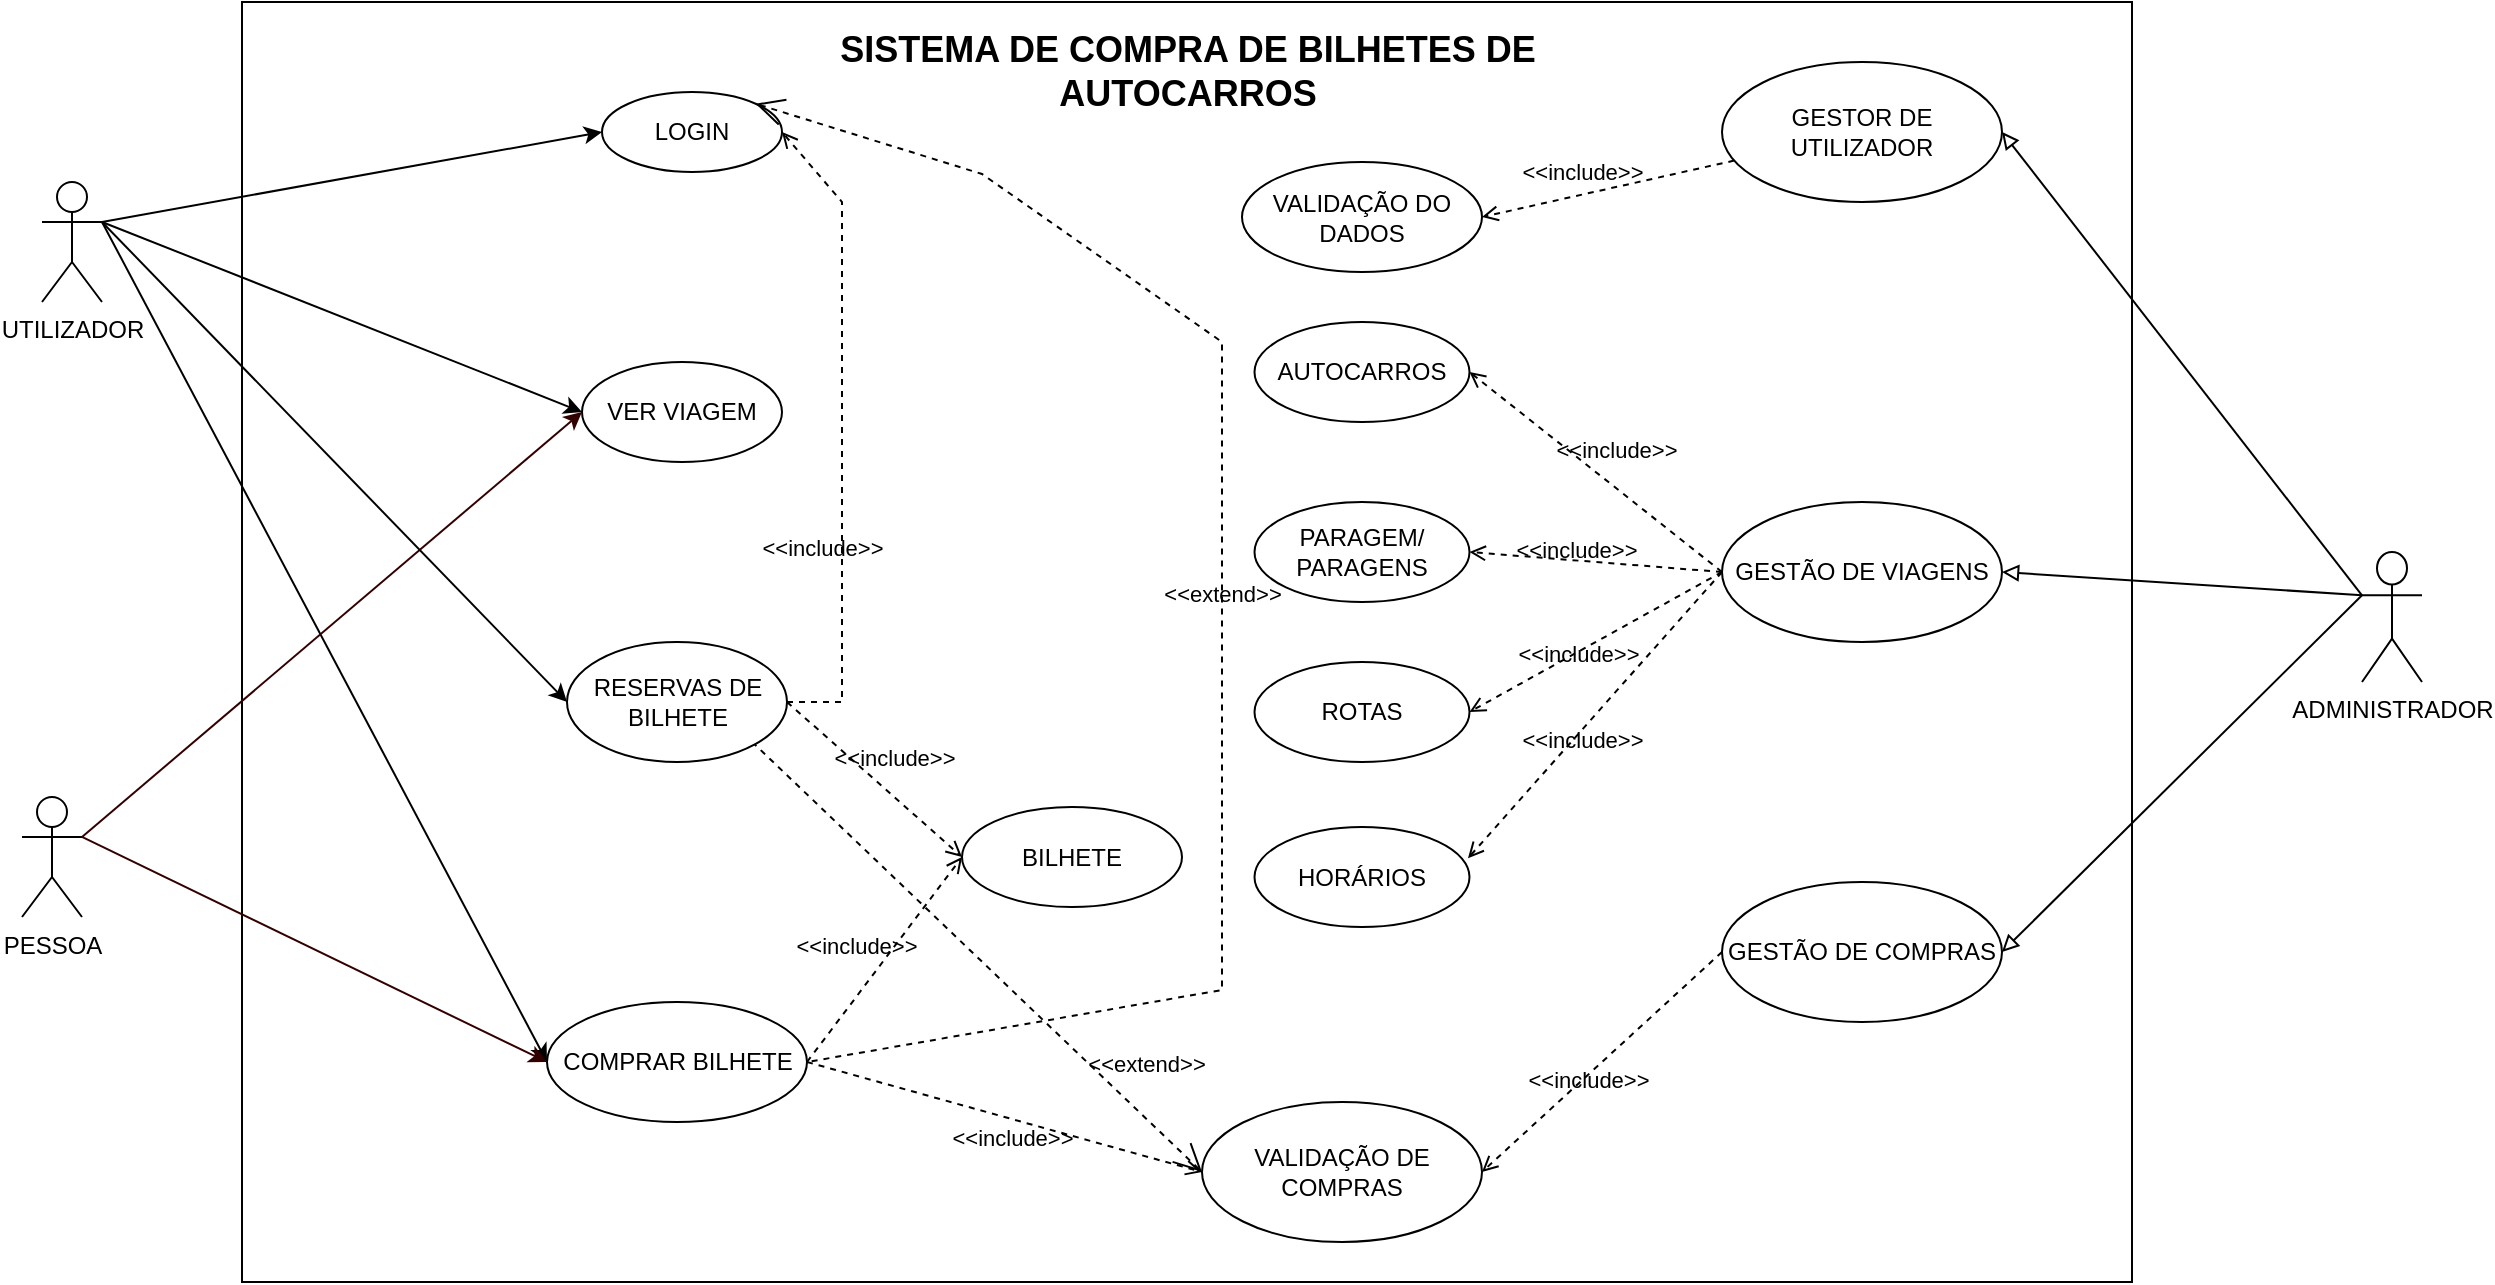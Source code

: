 <mxfile version="22.1.16" type="device">
  <diagram id="hCrEUuTu2UN7iCm4cpHP" name="Página-1">
    <mxGraphModel dx="1194" dy="1897" grid="1" gridSize="10" guides="1" tooltips="1" connect="1" arrows="1" fold="1" page="1" pageScale="1" pageWidth="2000" pageHeight="1200" math="0" shadow="0">
      <root>
        <mxCell id="0" />
        <mxCell id="1" parent="0" />
        <mxCell id="6HrJbvtwqy3MfszpjiQz-10" value="" style="whiteSpace=wrap;html=1;" parent="1" vertex="1">
          <mxGeometry x="160" y="-50" width="945" height="640" as="geometry" />
        </mxCell>
        <mxCell id="-I8cECFe-y7NdfS8BoJj-2" value="LOGIN" style="ellipse;whiteSpace=wrap;html=1;" parent="1" vertex="1">
          <mxGeometry x="340" y="-5" width="90" height="40" as="geometry" />
        </mxCell>
        <mxCell id="-I8cECFe-y7NdfS8BoJj-3" value="COMPRAR BILHETE" style="ellipse;whiteSpace=wrap;html=1;" parent="1" vertex="1">
          <mxGeometry x="312.5" y="450" width="130" height="60" as="geometry" />
        </mxCell>
        <mxCell id="-I8cECFe-y7NdfS8BoJj-4" value="VER VIAGEM" style="ellipse;whiteSpace=wrap;html=1;" parent="1" vertex="1">
          <mxGeometry x="330" y="130" width="100" height="50" as="geometry" />
        </mxCell>
        <mxCell id="-I8cECFe-y7NdfS8BoJj-5" value="UTILIZADOR" style="shape=umlActor;verticalLabelPosition=bottom;verticalAlign=top;html=1;outlineConnect=0;" parent="1" vertex="1">
          <mxGeometry x="60" y="40" width="30" height="60" as="geometry" />
        </mxCell>
        <mxCell id="-I8cECFe-y7NdfS8BoJj-6" value="PESSOA" style="shape=umlActor;verticalLabelPosition=bottom;verticalAlign=top;html=1;outlineConnect=0;" parent="1" vertex="1">
          <mxGeometry x="50" y="347.5" width="30" height="60" as="geometry" />
        </mxCell>
        <mxCell id="-I8cECFe-y7NdfS8BoJj-8" value="" style="endArrow=classic;html=1;rounded=0;entryX=0;entryY=0.5;entryDx=0;entryDy=0;exitX=1;exitY=0.333;exitDx=0;exitDy=0;exitPerimeter=0;" parent="1" source="-I8cECFe-y7NdfS8BoJj-5" target="-I8cECFe-y7NdfS8BoJj-2" edge="1">
          <mxGeometry width="50" height="50" relative="1" as="geometry">
            <mxPoint x="140" y="120" as="sourcePoint" />
            <mxPoint x="190" y="70" as="targetPoint" />
          </mxGeometry>
        </mxCell>
        <mxCell id="-I8cECFe-y7NdfS8BoJj-9" value="" style="endArrow=classic;html=1;rounded=0;entryX=0;entryY=0.5;entryDx=0;entryDy=0;exitX=1;exitY=0.333;exitDx=0;exitDy=0;exitPerimeter=0;" parent="1" source="-I8cECFe-y7NdfS8BoJj-5" target="-I8cECFe-y7NdfS8BoJj-4" edge="1">
          <mxGeometry width="50" height="50" relative="1" as="geometry">
            <mxPoint x="140" y="120" as="sourcePoint" />
            <mxPoint x="190" y="70" as="targetPoint" />
          </mxGeometry>
        </mxCell>
        <mxCell id="-I8cECFe-y7NdfS8BoJj-10" value="" style="endArrow=classic;html=1;rounded=0;entryX=0;entryY=0.5;entryDx=0;entryDy=0;exitX=1;exitY=0.333;exitDx=0;exitDy=0;exitPerimeter=0;" parent="1" source="-I8cECFe-y7NdfS8BoJj-5" target="-I8cECFe-y7NdfS8BoJj-3" edge="1">
          <mxGeometry width="50" height="50" relative="1" as="geometry">
            <mxPoint x="140" y="120" as="sourcePoint" />
            <mxPoint x="190" y="70" as="targetPoint" />
          </mxGeometry>
        </mxCell>
        <mxCell id="-I8cECFe-y7NdfS8BoJj-11" value="" style="endArrow=classic;html=1;rounded=0;entryX=0;entryY=0.5;entryDx=0;entryDy=0;exitX=1;exitY=0.333;exitDx=0;exitDy=0;exitPerimeter=0;fillColor=#dae8fc;strokeColor=#330000;" parent="1" source="-I8cECFe-y7NdfS8BoJj-6" target="-I8cECFe-y7NdfS8BoJj-4" edge="1">
          <mxGeometry width="50" height="50" relative="1" as="geometry">
            <mxPoint x="140" y="300" as="sourcePoint" />
            <mxPoint x="190" y="250" as="targetPoint" />
          </mxGeometry>
        </mxCell>
        <mxCell id="-I8cECFe-y7NdfS8BoJj-12" value="" style="endArrow=classic;html=1;rounded=0;entryX=0;entryY=0.5;entryDx=0;entryDy=0;exitX=1;exitY=0.333;exitDx=0;exitDy=0;exitPerimeter=0;fillColor=#dae8fc;strokeColor=#330000;" parent="1" source="-I8cECFe-y7NdfS8BoJj-6" target="-I8cECFe-y7NdfS8BoJj-3" edge="1">
          <mxGeometry width="50" height="50" relative="1" as="geometry">
            <mxPoint x="140" y="300" as="sourcePoint" />
            <mxPoint x="190" y="250" as="targetPoint" />
          </mxGeometry>
        </mxCell>
        <mxCell id="-I8cECFe-y7NdfS8BoJj-15" value="RESERVAS DE BILHETE" style="ellipse;whiteSpace=wrap;html=1;" parent="1" vertex="1">
          <mxGeometry x="322.5" y="270" width="110" height="60" as="geometry" />
        </mxCell>
        <mxCell id="-I8cECFe-y7NdfS8BoJj-16" value="" style="endArrow=classic;html=1;rounded=0;exitX=1;exitY=0.333;exitDx=0;exitDy=0;exitPerimeter=0;entryX=0;entryY=0.5;entryDx=0;entryDy=0;" parent="1" source="-I8cECFe-y7NdfS8BoJj-5" target="-I8cECFe-y7NdfS8BoJj-15" edge="1">
          <mxGeometry width="50" height="50" relative="1" as="geometry">
            <mxPoint x="270" y="250" as="sourcePoint" />
            <mxPoint x="320" y="200" as="targetPoint" />
          </mxGeometry>
        </mxCell>
        <mxCell id="-I8cECFe-y7NdfS8BoJj-33" value="BILHETE" style="ellipse;whiteSpace=wrap;html=1;" parent="1" vertex="1">
          <mxGeometry x="520" y="352.5" width="110" height="50" as="geometry" />
        </mxCell>
        <mxCell id="-I8cECFe-y7NdfS8BoJj-38" value="ADMINISTRADOR" style="shape=umlActor;html=1;verticalLabelPosition=bottom;verticalAlign=top;align=center;" parent="1" vertex="1">
          <mxGeometry x="1220" y="225" width="30" height="65" as="geometry" />
        </mxCell>
        <mxCell id="-I8cECFe-y7NdfS8BoJj-39" value="" style="edgeStyle=none;html=1;endArrow=block;endFill=0;verticalAlign=bottom;rounded=0;exitX=0;exitY=0.333;exitDx=0;exitDy=0;exitPerimeter=0;entryX=1;entryY=0.5;entryDx=0;entryDy=0;" parent="1" source="-I8cECFe-y7NdfS8BoJj-38" target="-I8cECFe-y7NdfS8BoJj-37" edge="1">
          <mxGeometry width="160" relative="1" as="geometry">
            <mxPoint x="1225.46" y="258.287" as="sourcePoint" />
            <mxPoint x="1060" y="250.0" as="targetPoint" />
          </mxGeometry>
        </mxCell>
        <mxCell id="-I8cECFe-y7NdfS8BoJj-40" value="&amp;lt;&amp;lt;include&amp;gt;&amp;gt;" style="edgeStyle=none;html=1;endArrow=open;verticalAlign=bottom;dashed=1;labelBackgroundColor=none;rounded=0;entryX=1;entryY=0.5;entryDx=0;entryDy=0;" parent="1" source="-I8cECFe-y7NdfS8BoJj-45" target="6HrJbvtwqy3MfszpjiQz-9" edge="1">
          <mxGeometry x="0.211" y="-2" width="160" relative="1" as="geometry">
            <mxPoint x="570" y="460" as="sourcePoint" />
            <mxPoint x="560" y="100" as="targetPoint" />
            <Array as="points" />
            <mxPoint as="offset" />
          </mxGeometry>
        </mxCell>
        <mxCell id="-I8cECFe-y7NdfS8BoJj-45" value="GESTOR DE UTILIZADOR" style="ellipse;whiteSpace=wrap;html=1;" parent="1" vertex="1">
          <mxGeometry x="900" y="-20" width="140" height="70" as="geometry" />
        </mxCell>
        <mxCell id="-I8cECFe-y7NdfS8BoJj-46" value="" style="edgeStyle=none;html=1;endArrow=block;endFill=0;verticalAlign=bottom;rounded=0;exitX=0;exitY=0.333;exitDx=0;exitDy=0;exitPerimeter=0;entryX=1;entryY=0.5;entryDx=0;entryDy=0;" parent="1" source="-I8cECFe-y7NdfS8BoJj-38" target="-I8cECFe-y7NdfS8BoJj-45" edge="1">
          <mxGeometry width="160" relative="1" as="geometry">
            <mxPoint x="570" y="450" as="sourcePoint" />
            <mxPoint x="1210" y="190" as="targetPoint" />
          </mxGeometry>
        </mxCell>
        <mxCell id="-I8cECFe-y7NdfS8BoJj-37" value="GESTÃO DE VIAGENS" style="ellipse;whiteSpace=wrap;html=1;" parent="1" vertex="1">
          <mxGeometry x="900" y="200" width="140" height="70" as="geometry" />
        </mxCell>
        <mxCell id="6HrJbvtwqy3MfszpjiQz-9" value="VALIDAÇÃO DO DADOS" style="ellipse;whiteSpace=wrap;html=1;" parent="1" vertex="1">
          <mxGeometry x="660" y="30" width="120" height="55" as="geometry" />
        </mxCell>
        <mxCell id="6HrJbvtwqy3MfszpjiQz-12" value="&lt;b&gt;&lt;font style=&quot;font-size: 18px;&quot;&gt;SISTEMA DE COMPRA DE BILHETES DE AUTOCARROS&lt;/font&gt;&lt;/b&gt;" style="text;html=1;strokeColor=none;fillColor=none;align=center;verticalAlign=middle;whiteSpace=wrap;rounded=0;" parent="1" vertex="1">
          <mxGeometry x="432.5" y="-30" width="400" height="30" as="geometry" />
        </mxCell>
        <mxCell id="V2syUrkmP1PcKkWoLG6z-3" value="&amp;lt;&amp;lt;include&amp;gt;&amp;gt;" style="edgeStyle=none;html=1;endArrow=open;verticalAlign=bottom;dashed=1;labelBackgroundColor=none;rounded=0;exitX=1;exitY=0.5;exitDx=0;exitDy=0;entryX=0;entryY=0.5;entryDx=0;entryDy=0;" parent="1" source="-I8cECFe-y7NdfS8BoJj-15" target="-I8cECFe-y7NdfS8BoJj-33" edge="1">
          <mxGeometry x="0.1" y="8" width="160" relative="1" as="geometry">
            <mxPoint x="388.941" y="310.005" as="sourcePoint" />
            <mxPoint x="500" y="378" as="targetPoint" />
            <mxPoint as="offset" />
          </mxGeometry>
        </mxCell>
        <mxCell id="V2syUrkmP1PcKkWoLG6z-4" value="GESTÃO DE COMPRAS" style="ellipse;whiteSpace=wrap;html=1;" parent="1" vertex="1">
          <mxGeometry x="900" y="390" width="140" height="70" as="geometry" />
        </mxCell>
        <mxCell id="V2syUrkmP1PcKkWoLG6z-5" value="&amp;lt;&amp;lt;include&amp;gt;&amp;gt;" style="edgeStyle=none;html=1;endArrow=open;verticalAlign=bottom;dashed=1;labelBackgroundColor=none;rounded=0;exitX=1;exitY=0.5;exitDx=0;exitDy=0;entryX=0;entryY=0.5;entryDx=0;entryDy=0;" parent="1" source="-I8cECFe-y7NdfS8BoJj-3" target="-I8cECFe-y7NdfS8BoJj-33" edge="1">
          <mxGeometry x="-0.163" y="9" width="160" relative="1" as="geometry">
            <mxPoint x="360" y="440" as="sourcePoint" />
            <mxPoint x="491.62" y="488" as="targetPoint" />
            <mxPoint x="-1" as="offset" />
          </mxGeometry>
        </mxCell>
        <mxCell id="V2syUrkmP1PcKkWoLG6z-7" value="&amp;lt;&amp;lt;include&amp;gt;&amp;gt;" style="edgeStyle=none;html=1;endArrow=open;verticalAlign=bottom;dashed=1;labelBackgroundColor=none;rounded=0;entryX=1;entryY=0.5;entryDx=0;entryDy=0;exitX=1;exitY=0.5;exitDx=0;exitDy=0;" parent="1" source="-I8cECFe-y7NdfS8BoJj-15" target="-I8cECFe-y7NdfS8BoJj-2" edge="1">
          <mxGeometry x="-0.41" y="10" width="160" relative="1" as="geometry">
            <mxPoint x="380" y="320" as="sourcePoint" />
            <mxPoint x="500.0" y="387.5" as="targetPoint" />
            <mxPoint as="offset" />
            <Array as="points">
              <mxPoint x="460" y="300" />
              <mxPoint x="460" y="50" />
            </Array>
          </mxGeometry>
        </mxCell>
        <mxCell id="V2syUrkmP1PcKkWoLG6z-8" value="&amp;lt;&amp;lt;extend&amp;gt;&amp;gt;" style="edgeStyle=none;html=1;startArrow=open;endArrow=none;startSize=12;verticalAlign=bottom;dashed=1;labelBackgroundColor=none;rounded=0;exitX=1;exitY=0;exitDx=0;exitDy=0;entryX=1;entryY=0.5;entryDx=0;entryDy=0;" parent="1" source="-I8cECFe-y7NdfS8BoJj-2" target="-I8cECFe-y7NdfS8BoJj-3" edge="1">
          <mxGeometry width="160" relative="1" as="geometry">
            <mxPoint x="489.995" y="230.678" as="sourcePoint" />
            <mxPoint x="517.3" y="444.36" as="targetPoint" />
            <Array as="points">
              <mxPoint x="530" y="36" />
              <mxPoint x="650" y="120" />
              <mxPoint x="650" y="444" />
            </Array>
          </mxGeometry>
        </mxCell>
        <mxCell id="V2syUrkmP1PcKkWoLG6z-11" value="PARAGEM/&lt;br&gt;PARAGENS" style="ellipse;whiteSpace=wrap;html=1;" parent="1" vertex="1">
          <mxGeometry x="666.25" y="200" width="107.5" height="50" as="geometry" />
        </mxCell>
        <mxCell id="V2syUrkmP1PcKkWoLG6z-12" value="AUTOCARROS" style="ellipse;whiteSpace=wrap;html=1;" parent="1" vertex="1">
          <mxGeometry x="666.25" y="110" width="107.5" height="50" as="geometry" />
        </mxCell>
        <mxCell id="V2syUrkmP1PcKkWoLG6z-13" value="ROTAS" style="ellipse;whiteSpace=wrap;html=1;" parent="1" vertex="1">
          <mxGeometry x="666.25" y="280" width="107.5" height="50" as="geometry" />
        </mxCell>
        <mxCell id="V2syUrkmP1PcKkWoLG6z-14" value="HORÁRIOS" style="ellipse;whiteSpace=wrap;html=1;" parent="1" vertex="1">
          <mxGeometry x="666.25" y="362.5" width="107.5" height="50" as="geometry" />
        </mxCell>
        <mxCell id="V2syUrkmP1PcKkWoLG6z-15" value="&amp;lt;&amp;lt;include&amp;gt;&amp;gt;" style="edgeStyle=none;html=1;endArrow=open;verticalAlign=bottom;dashed=1;labelBackgroundColor=none;rounded=0;exitX=0;exitY=0.5;exitDx=0;exitDy=0;entryX=1;entryY=0.5;entryDx=0;entryDy=0;" parent="1" source="-I8cECFe-y7NdfS8BoJj-37" target="V2syUrkmP1PcKkWoLG6z-12" edge="1">
          <mxGeometry x="-0.082" y="-8" width="160" relative="1" as="geometry">
            <mxPoint x="832.5" y="211.25" as="sourcePoint" />
            <mxPoint x="962.5" y="128.75" as="targetPoint" />
            <mxPoint as="offset" />
          </mxGeometry>
        </mxCell>
        <mxCell id="V2syUrkmP1PcKkWoLG6z-16" value="&amp;lt;&amp;lt;include&amp;gt;&amp;gt;" style="edgeStyle=none;html=1;endArrow=open;verticalAlign=bottom;dashed=1;labelBackgroundColor=none;rounded=0;entryX=1;entryY=0.5;entryDx=0;entryDy=0;exitX=0;exitY=0.5;exitDx=0;exitDy=0;" parent="1" target="V2syUrkmP1PcKkWoLG6z-11" edge="1" source="-I8cECFe-y7NdfS8BoJj-37">
          <mxGeometry x="0.151" y="4" width="160" relative="1" as="geometry">
            <mxPoint x="920" y="250" as="sourcePoint" />
            <mxPoint x="810.0" y="165" as="targetPoint" />
            <mxPoint as="offset" />
          </mxGeometry>
        </mxCell>
        <mxCell id="V2syUrkmP1PcKkWoLG6z-17" value="&amp;lt;&amp;lt;include&amp;gt;&amp;gt;" style="edgeStyle=none;html=1;endArrow=open;verticalAlign=bottom;dashed=1;labelBackgroundColor=none;rounded=0;entryX=1;entryY=0.5;entryDx=0;entryDy=0;exitX=0;exitY=0.5;exitDx=0;exitDy=0;" parent="1" target="V2syUrkmP1PcKkWoLG6z-13" edge="1" source="-I8cECFe-y7NdfS8BoJj-37">
          <mxGeometry x="0.21" y="9" width="160" relative="1" as="geometry">
            <mxPoint x="920" y="250" as="sourcePoint" />
            <mxPoint x="820.0" y="175" as="targetPoint" />
            <mxPoint as="offset" />
          </mxGeometry>
        </mxCell>
        <mxCell id="V2syUrkmP1PcKkWoLG6z-18" value="&amp;lt;&amp;lt;include&amp;gt;&amp;gt;" style="edgeStyle=none;html=1;endArrow=open;verticalAlign=bottom;dashed=1;labelBackgroundColor=none;rounded=0;entryX=0.993;entryY=0.313;entryDx=0;entryDy=0;entryPerimeter=0;exitX=0;exitY=0.5;exitDx=0;exitDy=0;" parent="1" source="-I8cECFe-y7NdfS8BoJj-37" target="V2syUrkmP1PcKkWoLG6z-14" edge="1">
          <mxGeometry x="0.21" y="9" width="160" relative="1" as="geometry">
            <mxPoint x="930" y="260" as="sourcePoint" />
            <mxPoint x="810.0" y="295" as="targetPoint" />
            <mxPoint as="offset" />
          </mxGeometry>
        </mxCell>
        <mxCell id="V2syUrkmP1PcKkWoLG6z-19" value="" style="edgeStyle=none;html=1;endArrow=block;endFill=0;verticalAlign=bottom;rounded=0;entryX=1;entryY=0.5;entryDx=0;entryDy=0;exitX=0;exitY=0.333;exitDx=0;exitDy=0;exitPerimeter=0;" parent="1" source="-I8cECFe-y7NdfS8BoJj-38" target="V2syUrkmP1PcKkWoLG6z-4" edge="1">
          <mxGeometry width="160" relative="1" as="geometry">
            <mxPoint x="1190" y="270" as="sourcePoint" />
            <mxPoint x="1064.54" y="248.38" as="targetPoint" />
          </mxGeometry>
        </mxCell>
        <mxCell id="V2syUrkmP1PcKkWoLG6z-21" value="VALIDAÇÃO DE COMPRAS" style="ellipse;whiteSpace=wrap;html=1;" parent="1" vertex="1">
          <mxGeometry x="640" y="500" width="140" height="70" as="geometry" />
        </mxCell>
        <mxCell id="V2syUrkmP1PcKkWoLG6z-22" value="&amp;lt;&amp;lt;include&amp;gt;&amp;gt;" style="edgeStyle=none;html=1;endArrow=open;verticalAlign=bottom;dashed=1;labelBackgroundColor=none;rounded=0;entryX=1;entryY=0.5;entryDx=0;entryDy=0;exitX=0;exitY=0.5;exitDx=0;exitDy=0;" parent="1" source="V2syUrkmP1PcKkWoLG6z-4" target="V2syUrkmP1PcKkWoLG6z-21" edge="1">
          <mxGeometry x="0.21" y="9" width="160" relative="1" as="geometry">
            <mxPoint x="930.0" y="260" as="sourcePoint" />
            <mxPoint x="789.247" y="383.15" as="targetPoint" />
            <mxPoint as="offset" />
          </mxGeometry>
        </mxCell>
        <mxCell id="V2syUrkmP1PcKkWoLG6z-23" value="&amp;lt;&amp;lt;include&amp;gt;&amp;gt;" style="edgeStyle=none;html=1;endArrow=open;verticalAlign=bottom;dashed=1;labelBackgroundColor=none;rounded=0;entryX=0;entryY=0.5;entryDx=0;entryDy=0;exitX=1;exitY=0.5;exitDx=0;exitDy=0;" parent="1" source="-I8cECFe-y7NdfS8BoJj-3" target="V2syUrkmP1PcKkWoLG6z-21" edge="1">
          <mxGeometry x="0.084" y="-18" width="160" relative="1" as="geometry">
            <mxPoint x="920" y="457.5" as="sourcePoint" />
            <mxPoint x="790" y="485" as="targetPoint" />
            <mxPoint as="offset" />
          </mxGeometry>
        </mxCell>
        <mxCell id="V2syUrkmP1PcKkWoLG6z-25" value="&amp;lt;&amp;lt;extend&amp;gt;&amp;gt;" style="edgeStyle=none;html=1;startArrow=open;endArrow=none;startSize=12;verticalAlign=bottom;dashed=1;labelBackgroundColor=none;rounded=0;exitX=0;exitY=0.5;exitDx=0;exitDy=0;entryX=1;entryY=1;entryDx=0;entryDy=0;" parent="1" source="V2syUrkmP1PcKkWoLG6z-21" target="-I8cECFe-y7NdfS8BoJj-15" edge="1">
          <mxGeometry x="-0.666" y="-13" width="160" relative="1" as="geometry">
            <mxPoint x="331.715" y="45.812" as="sourcePoint" />
            <mxPoint x="370" y="457.5" as="targetPoint" />
            <Array as="points" />
            <mxPoint as="offset" />
          </mxGeometry>
        </mxCell>
      </root>
    </mxGraphModel>
  </diagram>
</mxfile>
